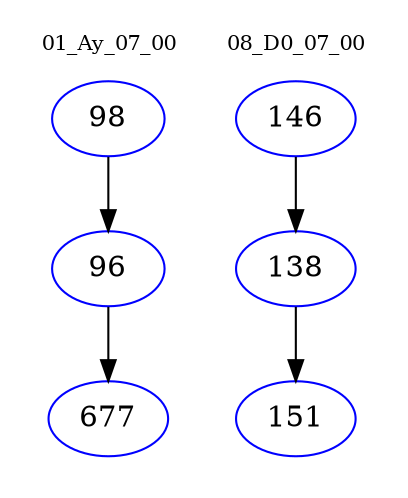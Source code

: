 digraph{
subgraph cluster_0 {
color = white
label = "01_Ay_07_00";
fontsize=10;
T0_98 [label="98", color="blue"]
T0_98 -> T0_96 [color="black"]
T0_96 [label="96", color="blue"]
T0_96 -> T0_677 [color="black"]
T0_677 [label="677", color="blue"]
}
subgraph cluster_1 {
color = white
label = "08_D0_07_00";
fontsize=10;
T1_146 [label="146", color="blue"]
T1_146 -> T1_138 [color="black"]
T1_138 [label="138", color="blue"]
T1_138 -> T1_151 [color="black"]
T1_151 [label="151", color="blue"]
}
}
